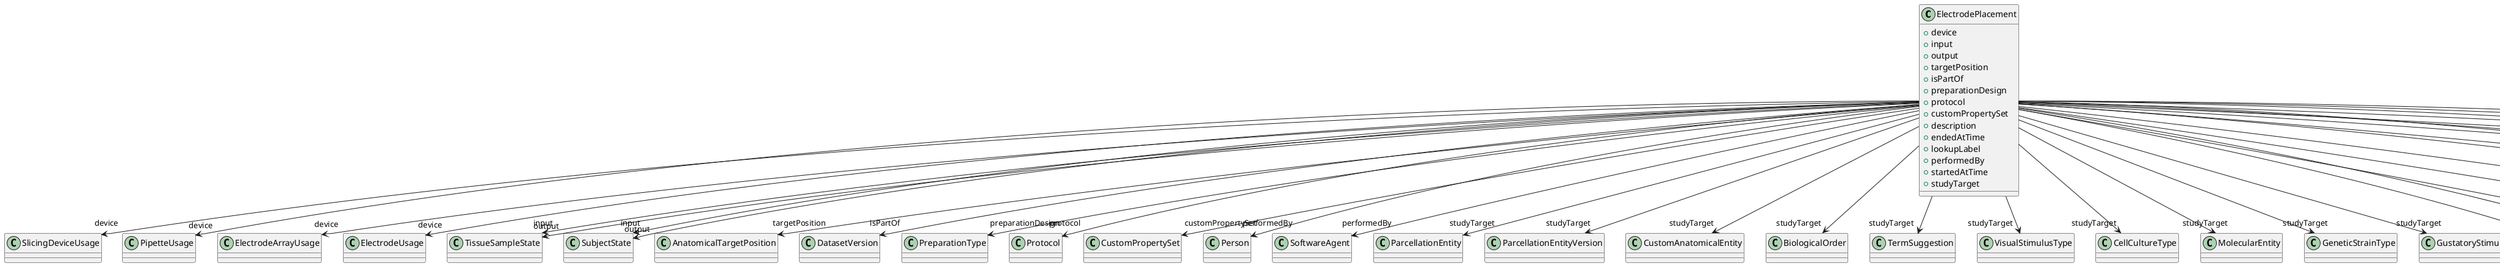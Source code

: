 @startuml
class ElectrodePlacement {
+device
+input
+output
+targetPosition
+isPartOf
+preparationDesign
+protocol
+customPropertySet
+description
+endedAtTime
+lookupLabel
+performedBy
+startedAtTime
+studyTarget

}
ElectrodePlacement -d-> "device" SlicingDeviceUsage
ElectrodePlacement -d-> "device" PipetteUsage
ElectrodePlacement -d-> "device" ElectrodeArrayUsage
ElectrodePlacement -d-> "device" ElectrodeUsage
ElectrodePlacement -d-> "input" TissueSampleState
ElectrodePlacement -d-> "input" SubjectState
ElectrodePlacement -d-> "output" TissueSampleState
ElectrodePlacement -d-> "output" SubjectState
ElectrodePlacement -d-> "targetPosition" AnatomicalTargetPosition
ElectrodePlacement -d-> "isPartOf" DatasetVersion
ElectrodePlacement -d-> "preparationDesign" PreparationType
ElectrodePlacement -d-> "protocol" Protocol
ElectrodePlacement -d-> "customPropertySet" CustomPropertySet
ElectrodePlacement -d-> "performedBy" Person
ElectrodePlacement -d-> "performedBy" SoftwareAgent
ElectrodePlacement -d-> "studyTarget" ParcellationEntity
ElectrodePlacement -d-> "studyTarget" ParcellationEntityVersion
ElectrodePlacement -d-> "studyTarget" CustomAnatomicalEntity
ElectrodePlacement -d-> "studyTarget" BiologicalOrder
ElectrodePlacement -d-> "studyTarget" TermSuggestion
ElectrodePlacement -d-> "studyTarget" VisualStimulusType
ElectrodePlacement -d-> "studyTarget" CellCultureType
ElectrodePlacement -d-> "studyTarget" MolecularEntity
ElectrodePlacement -d-> "studyTarget" GeneticStrainType
ElectrodePlacement -d-> "studyTarget" GustatoryStimulusType
ElectrodePlacement -d-> "studyTarget" Organ
ElectrodePlacement -d-> "studyTarget" Disease
ElectrodePlacement -d-> "studyTarget" TactileStimulusType
ElectrodePlacement -d-> "studyTarget" AuditoryStimulusType
ElectrodePlacement -d-> "studyTarget" UBERONParcellation
ElectrodePlacement -d-> "studyTarget" BiologicalSex
ElectrodePlacement -d-> "studyTarget" Species
ElectrodePlacement -d-> "studyTarget" OpticalStimulusType
ElectrodePlacement -d-> "studyTarget" DiseaseModel
ElectrodePlacement -d-> "studyTarget" OlfactoryStimulusType
ElectrodePlacement -d-> "studyTarget" Handedness
ElectrodePlacement -d-> "studyTarget" CellType
ElectrodePlacement -d-> "studyTarget" BreedingType
ElectrodePlacement -d-> "studyTarget" ElectericalStimulusType
ElectrodePlacement -d-> "studyTarget" SubcellularEntity

@enduml